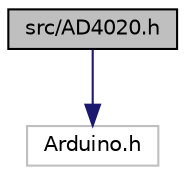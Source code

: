 digraph "src/AD4020.h"
{
 // LATEX_PDF_SIZE
  edge [fontname="Helvetica",fontsize="10",labelfontname="Helvetica",labelfontsize="10"];
  node [fontname="Helvetica",fontsize="10",shape=record];
  Node1 [label="src/AD4020.h",height=0.2,width=0.4,color="black", fillcolor="grey75", style="filled", fontcolor="black",tooltip="Library for using an AD4020 with a Teensy 4.0 via SPI. Used in the course \"digital signal- and measur..."];
  Node1 -> Node2 [color="midnightblue",fontsize="10",style="solid",fontname="Helvetica"];
  Node2 [label="Arduino.h",height=0.2,width=0.4,color="grey75", fillcolor="white", style="filled",tooltip=" "];
}
